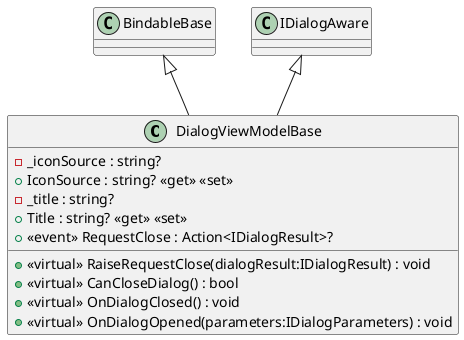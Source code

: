 @startuml
class DialogViewModelBase {
    - _iconSource : string?
    + IconSource : string? <<get>> <<set>>
    - _title : string?
    + Title : string? <<get>> <<set>>
    +  <<event>> RequestClose : Action<IDialogResult>? 
    + <<virtual>> RaiseRequestClose(dialogResult:IDialogResult) : void
    + <<virtual>> CanCloseDialog() : bool
    + <<virtual>> OnDialogClosed() : void
    + <<virtual>> OnDialogOpened(parameters:IDialogParameters) : void
}
BindableBase <|-- DialogViewModelBase
IDialogAware <|-- DialogViewModelBase
@enduml
